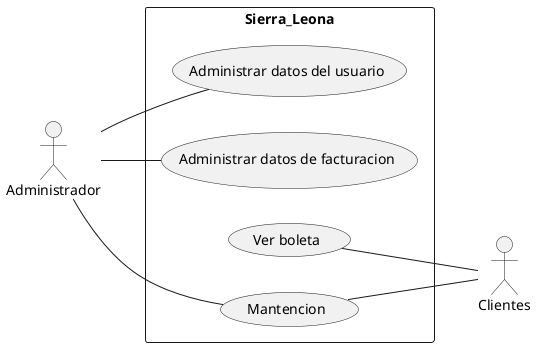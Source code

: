 @startuml

left to right direction
skinparam packageStyle rectangle
actor Administrador
actor Clientes
rectangle Sierra_Leona {
  Administrador -- (Administrar datos del usuario)
  Administrador -- (Administrar datos de facturacion )
  (Ver boleta) -- Clientes
  Administrador -- (Mantencion)
  (Mantencion) -- Clientes
 
}
@enduml